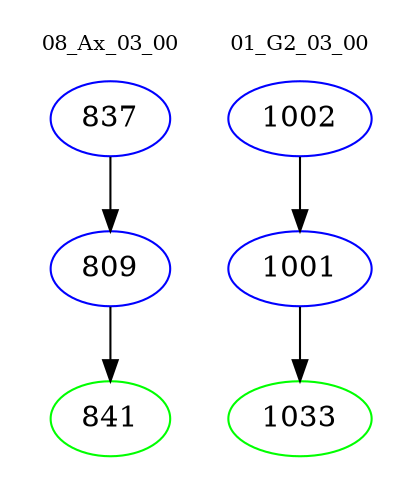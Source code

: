digraph{
subgraph cluster_0 {
color = white
label = "08_Ax_03_00";
fontsize=10;
T0_837 [label="837", color="blue"]
T0_837 -> T0_809 [color="black"]
T0_809 [label="809", color="blue"]
T0_809 -> T0_841 [color="black"]
T0_841 [label="841", color="green"]
}
subgraph cluster_1 {
color = white
label = "01_G2_03_00";
fontsize=10;
T1_1002 [label="1002", color="blue"]
T1_1002 -> T1_1001 [color="black"]
T1_1001 [label="1001", color="blue"]
T1_1001 -> T1_1033 [color="black"]
T1_1033 [label="1033", color="green"]
}
}
